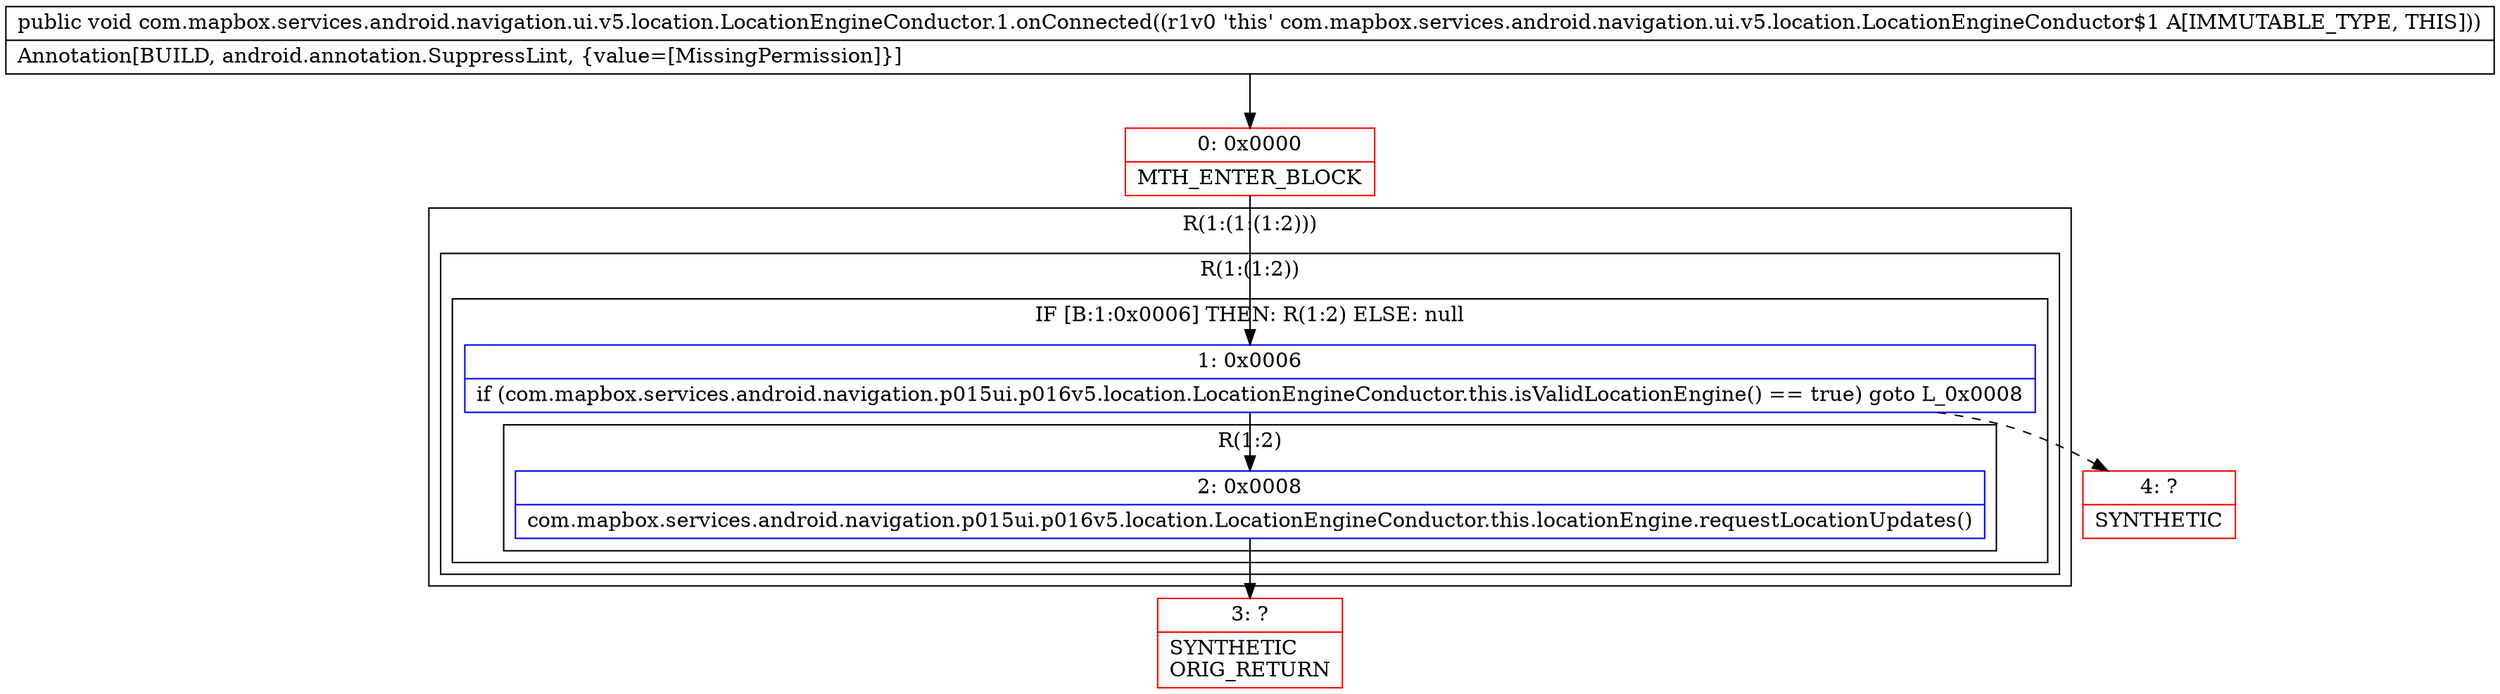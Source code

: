 digraph "CFG forcom.mapbox.services.android.navigation.ui.v5.location.LocationEngineConductor.1.onConnected()V" {
subgraph cluster_Region_938973614 {
label = "R(1:(1:(1:2)))";
node [shape=record,color=blue];
subgraph cluster_Region_1513752253 {
label = "R(1:(1:2))";
node [shape=record,color=blue];
subgraph cluster_IfRegion_781120290 {
label = "IF [B:1:0x0006] THEN: R(1:2) ELSE: null";
node [shape=record,color=blue];
Node_1 [shape=record,label="{1\:\ 0x0006|if (com.mapbox.services.android.navigation.p015ui.p016v5.location.LocationEngineConductor.this.isValidLocationEngine() == true) goto L_0x0008\l}"];
subgraph cluster_Region_1763222011 {
label = "R(1:2)";
node [shape=record,color=blue];
Node_2 [shape=record,label="{2\:\ 0x0008|com.mapbox.services.android.navigation.p015ui.p016v5.location.LocationEngineConductor.this.locationEngine.requestLocationUpdates()\l}"];
}
}
}
}
Node_0 [shape=record,color=red,label="{0\:\ 0x0000|MTH_ENTER_BLOCK\l}"];
Node_3 [shape=record,color=red,label="{3\:\ ?|SYNTHETIC\lORIG_RETURN\l}"];
Node_4 [shape=record,color=red,label="{4\:\ ?|SYNTHETIC\l}"];
MethodNode[shape=record,label="{public void com.mapbox.services.android.navigation.ui.v5.location.LocationEngineConductor.1.onConnected((r1v0 'this' com.mapbox.services.android.navigation.ui.v5.location.LocationEngineConductor$1 A[IMMUTABLE_TYPE, THIS]))  | Annotation[BUILD, android.annotation.SuppressLint, \{value=[MissingPermission]\}]\l}"];
MethodNode -> Node_0;
Node_1 -> Node_2;
Node_1 -> Node_4[style=dashed];
Node_2 -> Node_3;
Node_0 -> Node_1;
}

